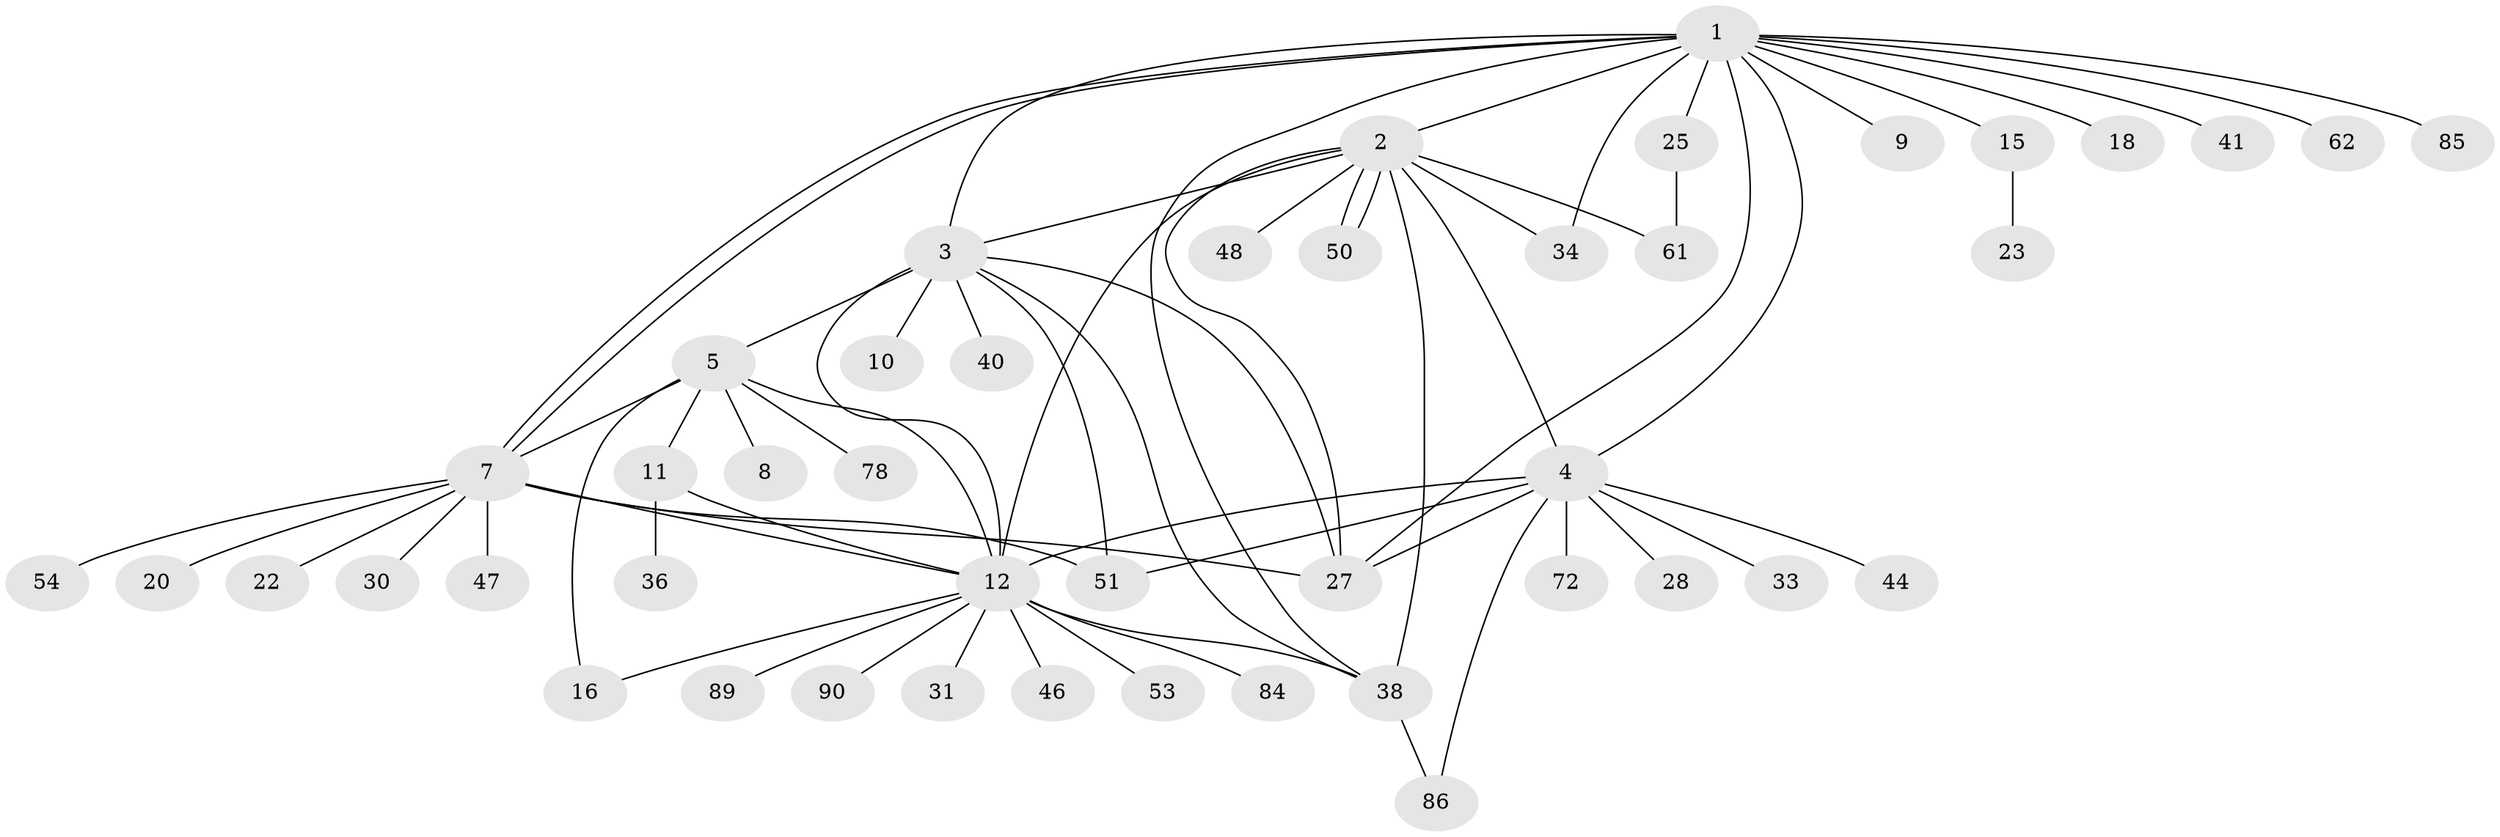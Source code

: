 // original degree distribution, {20: 0.011111111111111112, 12: 0.011111111111111112, 9: 0.022222222222222223, 10: 0.011111111111111112, 7: 0.022222222222222223, 8: 0.011111111111111112, 13: 0.022222222222222223, 3: 0.13333333333333333, 1: 0.5222222222222223, 4: 0.03333333333333333, 2: 0.18888888888888888, 5: 0.011111111111111112}
// Generated by graph-tools (version 1.1) at 2025/14/03/09/25 04:14:39]
// undirected, 45 vertices, 67 edges
graph export_dot {
graph [start="1"]
  node [color=gray90,style=filled];
  1;
  2;
  3 [super="+13+14"];
  4 [super="+43+6"];
  5;
  7 [super="+73+65+58+17"];
  8 [super="+32+37"];
  9;
  10;
  11 [super="+80"];
  12 [super="+24+19"];
  15;
  16 [super="+68+52"];
  18;
  20;
  22 [super="+26"];
  23 [super="+77"];
  25 [super="+29"];
  27 [super="+56"];
  28;
  30;
  31;
  33;
  34 [super="+39"];
  36;
  38 [super="+67+59"];
  40;
  41 [super="+66+42"];
  44;
  46;
  47;
  48;
  50 [super="+79"];
  51;
  53;
  54 [super="+64"];
  61 [super="+74"];
  62;
  72;
  78;
  84;
  85;
  86;
  89;
  90;
  1 -- 2;
  1 -- 3 [weight=2];
  1 -- 4;
  1 -- 7 [weight=2];
  1 -- 7;
  1 -- 9;
  1 -- 15;
  1 -- 18;
  1 -- 25;
  1 -- 34;
  1 -- 41 [weight=2];
  1 -- 62;
  1 -- 85;
  1 -- 38;
  1 -- 27;
  2 -- 3;
  2 -- 4;
  2 -- 34;
  2 -- 38 [weight=2];
  2 -- 48;
  2 -- 50;
  2 -- 50;
  2 -- 61;
  2 -- 27;
  2 -- 12;
  3 -- 5;
  3 -- 10;
  3 -- 51;
  3 -- 38;
  3 -- 40;
  3 -- 27;
  3 -- 12;
  4 -- 12 [weight=2];
  4 -- 51;
  4 -- 72;
  4 -- 86;
  4 -- 27;
  4 -- 33;
  4 -- 28;
  4 -- 44;
  5 -- 8;
  5 -- 11;
  5 -- 16;
  5 -- 78;
  5 -- 12;
  5 -- 7;
  7 -- 12;
  7 -- 20;
  7 -- 27;
  7 -- 30;
  7 -- 51;
  7 -- 54;
  7 -- 22;
  7 -- 47;
  11 -- 12;
  11 -- 36;
  12 -- 31;
  12 -- 46;
  12 -- 53;
  12 -- 84;
  12 -- 89;
  12 -- 90;
  12 -- 38;
  12 -- 16;
  15 -- 23;
  25 -- 61;
  38 -- 86;
}
